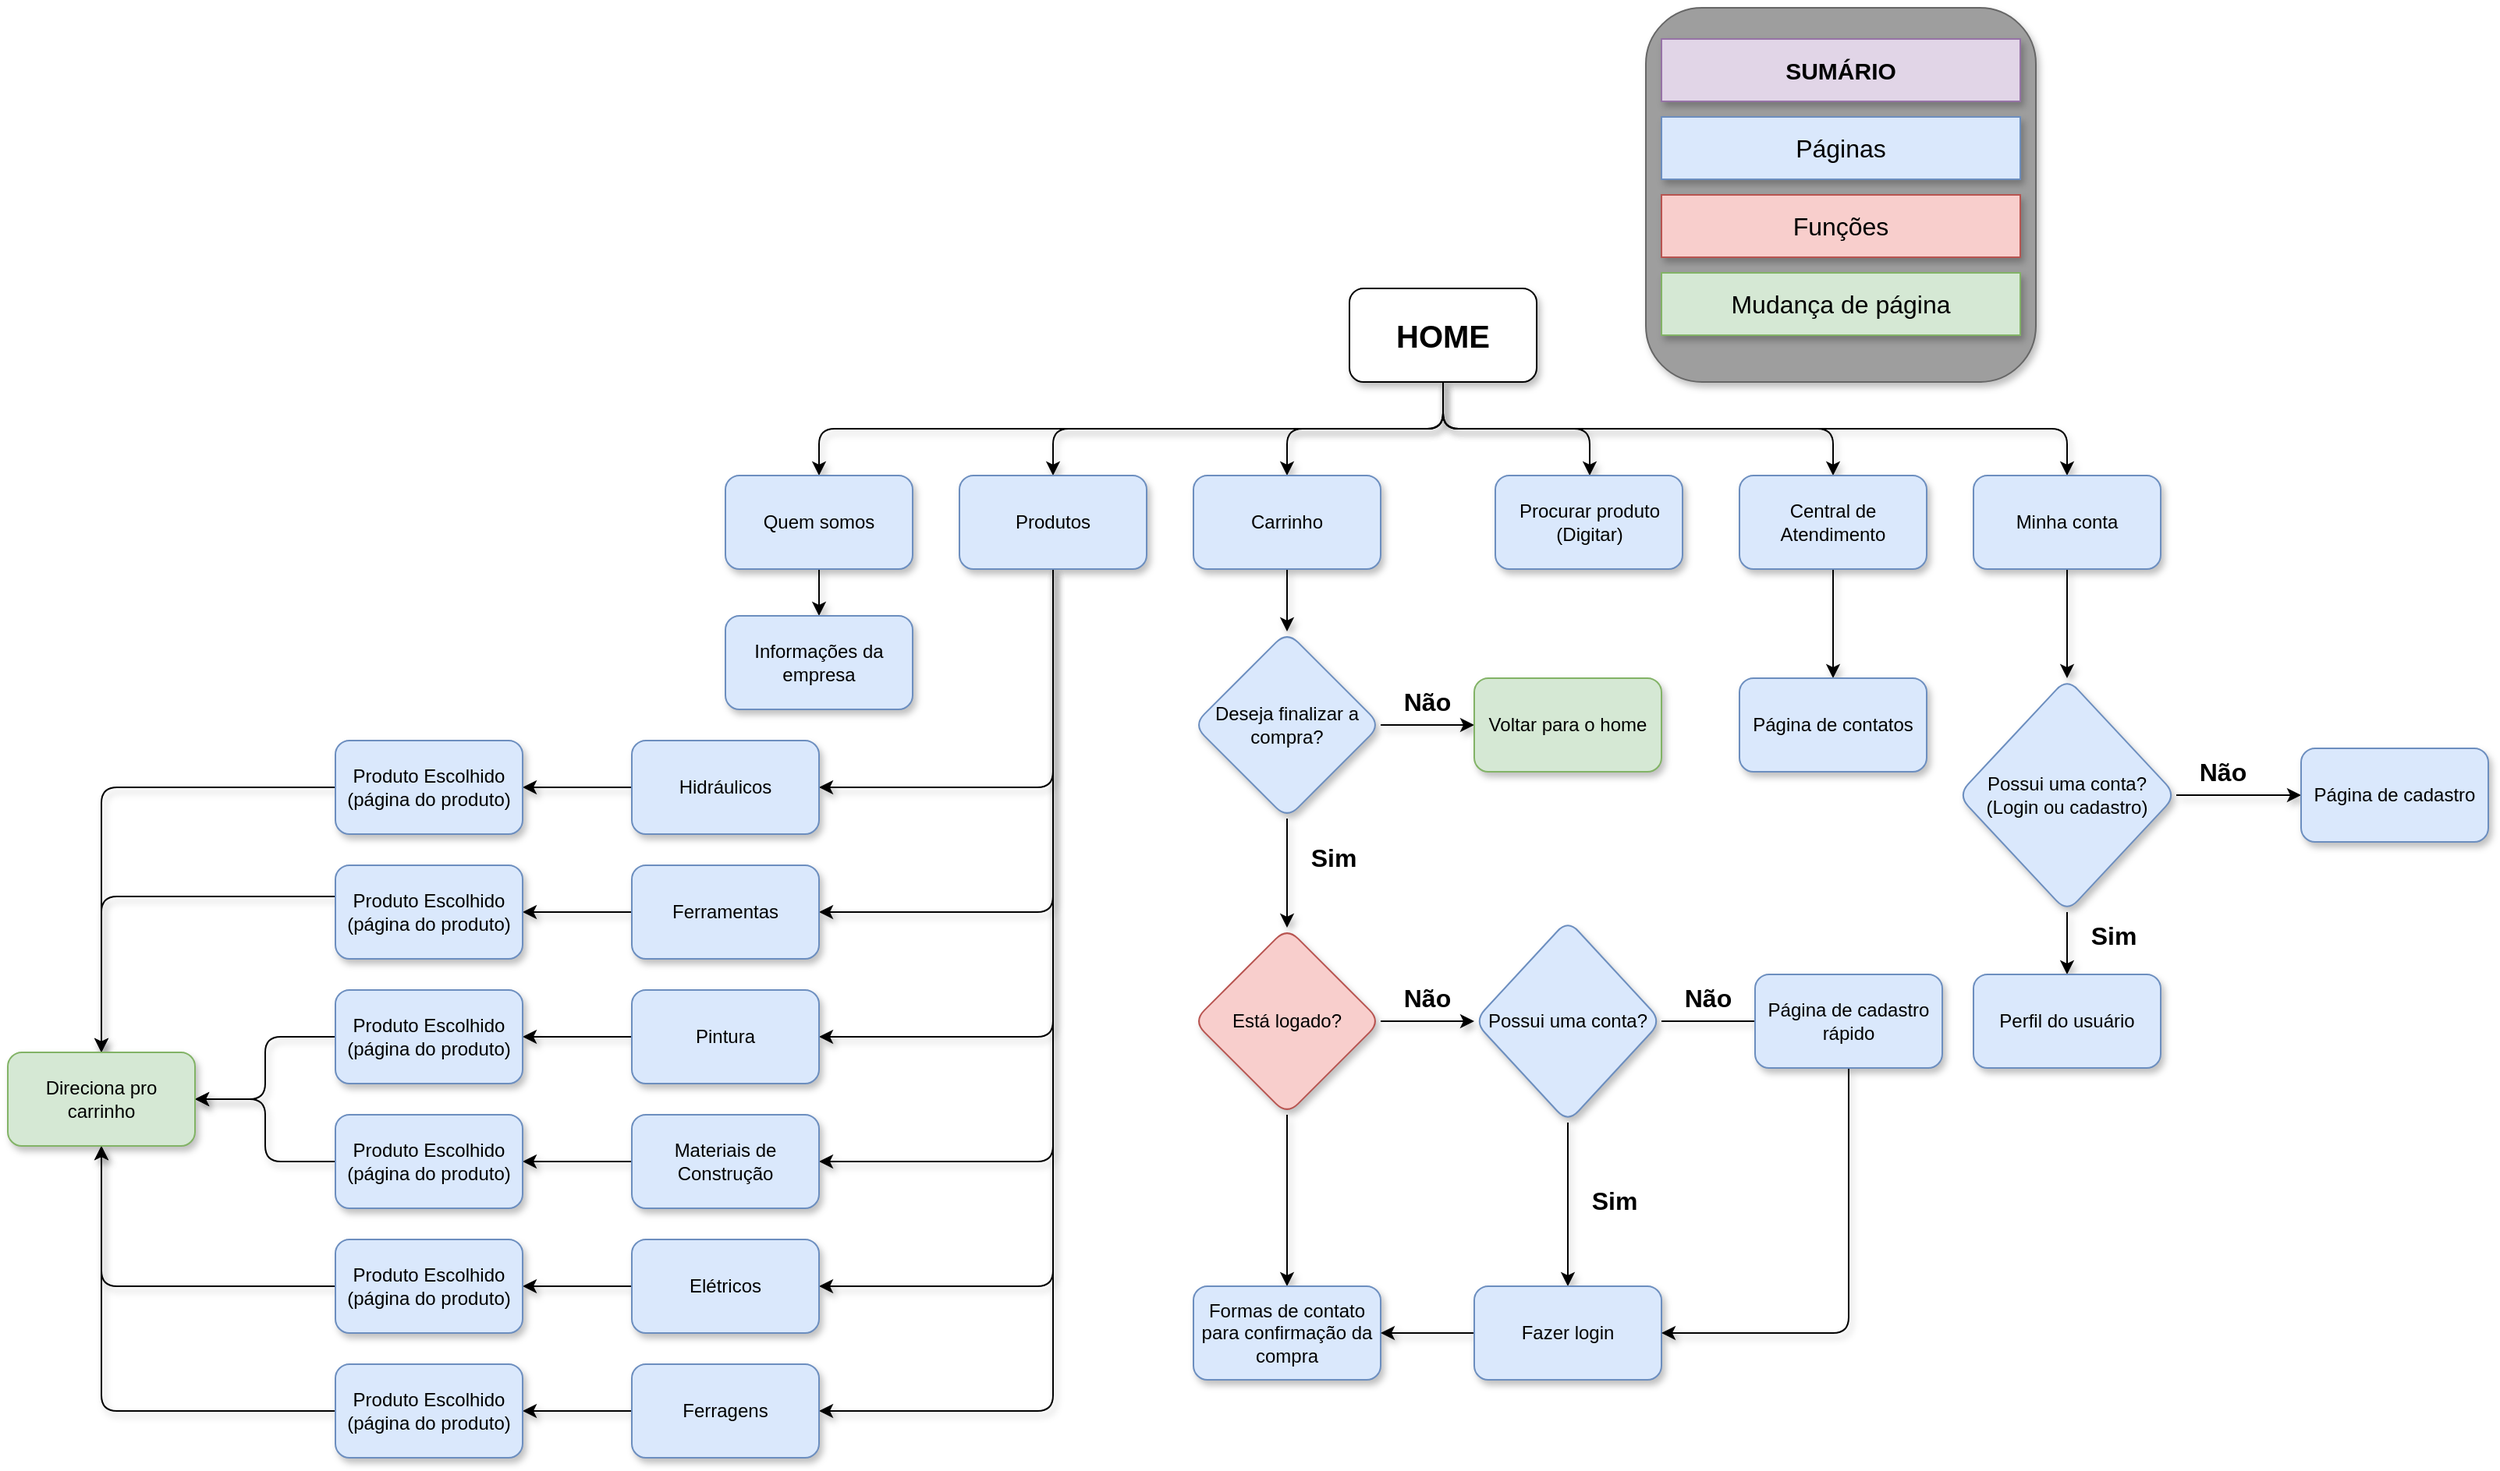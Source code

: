 <mxfile version="20.2.5" type="device"><diagram id="vp1Tlc3rm2ZmH9lqn494" name="Página-1"><mxGraphModel dx="2740" dy="2399" grid="1" gridSize="10" guides="1" tooltips="1" connect="1" arrows="1" fold="1" page="1" pageScale="1" pageWidth="827" pageHeight="1169" math="0" shadow="0"><root><mxCell id="0"/><mxCell id="1" parent="0"/><mxCell id="y5Axl8Yi8cPPEftT9jwH-130" value="" style="rounded=1;whiteSpace=wrap;html=1;fontSize=16;fillColor=#9E9E9E;fontColor=#333333;strokeColor=#666666;shadow=1;" vertex="1" parent="1"><mxGeometry x="510" y="-20" width="250" height="240" as="geometry"/></mxCell><mxCell id="y5Axl8Yi8cPPEftT9jwH-23" value="" style="edgeStyle=orthogonalEdgeStyle;orthogonalLoop=1;jettySize=auto;html=1;rounded=1;shadow=1;" edge="1" parent="1" source="y5Axl8Yi8cPPEftT9jwH-15" target="y5Axl8Yi8cPPEftT9jwH-22"><mxGeometry relative="1" as="geometry"><Array as="points"><mxPoint x="380" y="250"/><mxPoint x="-20" y="250"/></Array></mxGeometry></mxCell><mxCell id="y5Axl8Yi8cPPEftT9jwH-26" value="" style="edgeStyle=orthogonalEdgeStyle;orthogonalLoop=1;jettySize=auto;html=1;rounded=1;shadow=1;" edge="1" parent="1" source="y5Axl8Yi8cPPEftT9jwH-15" target="y5Axl8Yi8cPPEftT9jwH-25"><mxGeometry relative="1" as="geometry"><Array as="points"><mxPoint x="380" y="250"/><mxPoint x="130" y="250"/></Array></mxGeometry></mxCell><mxCell id="y5Axl8Yi8cPPEftT9jwH-28" value="" style="edgeStyle=orthogonalEdgeStyle;orthogonalLoop=1;jettySize=auto;html=1;rounded=1;shadow=1;" edge="1" parent="1" source="y5Axl8Yi8cPPEftT9jwH-15" target="y5Axl8Yi8cPPEftT9jwH-27"><mxGeometry relative="1" as="geometry"/></mxCell><mxCell id="y5Axl8Yi8cPPEftT9jwH-30" value="" style="edgeStyle=orthogonalEdgeStyle;orthogonalLoop=1;jettySize=auto;html=1;rounded=1;shadow=1;" edge="1" parent="1" source="y5Axl8Yi8cPPEftT9jwH-15" target="y5Axl8Yi8cPPEftT9jwH-29"><mxGeometry relative="1" as="geometry"><Array as="points"><mxPoint x="380" y="250"/><mxPoint x="474" y="250"/></Array></mxGeometry></mxCell><mxCell id="y5Axl8Yi8cPPEftT9jwH-32" value="" style="edgeStyle=orthogonalEdgeStyle;orthogonalLoop=1;jettySize=auto;html=1;rounded=1;shadow=1;" edge="1" parent="1" source="y5Axl8Yi8cPPEftT9jwH-15" target="y5Axl8Yi8cPPEftT9jwH-31"><mxGeometry relative="1" as="geometry"><Array as="points"><mxPoint x="380" y="250"/><mxPoint x="630" y="250"/></Array></mxGeometry></mxCell><mxCell id="y5Axl8Yi8cPPEftT9jwH-34" value="" style="edgeStyle=orthogonalEdgeStyle;rounded=1;orthogonalLoop=1;jettySize=auto;html=1;fontSize=12;endArrow=classic;endFill=1;shadow=1;" edge="1" parent="1" source="y5Axl8Yi8cPPEftT9jwH-15" target="y5Axl8Yi8cPPEftT9jwH-33"><mxGeometry relative="1" as="geometry"><Array as="points"><mxPoint x="380" y="250"/><mxPoint x="780" y="250"/></Array></mxGeometry></mxCell><mxCell id="y5Axl8Yi8cPPEftT9jwH-15" value="HOME" style="rounded=1;whiteSpace=wrap;html=1;fontStyle=1;fontSize=20;shadow=1;" vertex="1" parent="1"><mxGeometry x="320" y="160" width="120" height="60" as="geometry"/></mxCell><mxCell id="y5Axl8Yi8cPPEftT9jwH-125" value="" style="edgeStyle=orthogonalEdgeStyle;rounded=1;orthogonalLoop=1;jettySize=auto;html=1;fontSize=12;endArrow=classic;endFill=1;shadow=1;" edge="1" parent="1" source="y5Axl8Yi8cPPEftT9jwH-22" target="y5Axl8Yi8cPPEftT9jwH-124"><mxGeometry relative="1" as="geometry"/></mxCell><mxCell id="y5Axl8Yi8cPPEftT9jwH-22" value="Quem somos" style="rounded=1;whiteSpace=wrap;html=1;fillColor=#dae8fc;strokeColor=#6c8ebf;shadow=1;" vertex="1" parent="1"><mxGeometry x="-80" y="280" width="120" height="60" as="geometry"/></mxCell><mxCell id="y5Axl8Yi8cPPEftT9jwH-43" value="" style="edgeStyle=orthogonalEdgeStyle;rounded=1;orthogonalLoop=1;jettySize=auto;html=1;fontSize=12;endArrow=classic;endFill=1;shadow=1;" edge="1" parent="1" source="y5Axl8Yi8cPPEftT9jwH-25" target="y5Axl8Yi8cPPEftT9jwH-42"><mxGeometry relative="1" as="geometry"><Array as="points"><mxPoint x="130" y="560"/></Array></mxGeometry></mxCell><mxCell id="y5Axl8Yi8cPPEftT9jwH-45" value="" style="edgeStyle=orthogonalEdgeStyle;rounded=1;orthogonalLoop=1;jettySize=auto;html=1;fontSize=12;endArrow=classic;endFill=1;shadow=1;" edge="1" parent="1" source="y5Axl8Yi8cPPEftT9jwH-25" target="y5Axl8Yi8cPPEftT9jwH-44"><mxGeometry relative="1" as="geometry"><Array as="points"><mxPoint x="130" y="480"/></Array></mxGeometry></mxCell><mxCell id="y5Axl8Yi8cPPEftT9jwH-47" value="" style="edgeStyle=orthogonalEdgeStyle;rounded=1;orthogonalLoop=1;jettySize=auto;html=1;fontSize=12;endArrow=classic;endFill=1;shadow=1;" edge="1" parent="1" source="y5Axl8Yi8cPPEftT9jwH-25" target="y5Axl8Yi8cPPEftT9jwH-46"><mxGeometry relative="1" as="geometry"><Array as="points"><mxPoint x="130" y="720"/></Array></mxGeometry></mxCell><mxCell id="y5Axl8Yi8cPPEftT9jwH-49" value="" style="edgeStyle=orthogonalEdgeStyle;rounded=1;orthogonalLoop=1;jettySize=auto;html=1;fontSize=12;endArrow=classic;endFill=1;shadow=1;" edge="1" parent="1" source="y5Axl8Yi8cPPEftT9jwH-25" target="y5Axl8Yi8cPPEftT9jwH-48"><mxGeometry relative="1" as="geometry"><Array as="points"><mxPoint x="130" y="640"/></Array></mxGeometry></mxCell><mxCell id="y5Axl8Yi8cPPEftT9jwH-54" value="" style="edgeStyle=orthogonalEdgeStyle;rounded=1;orthogonalLoop=1;jettySize=auto;html=1;fontSize=12;endArrow=classic;endFill=1;shadow=1;" edge="1" parent="1" source="y5Axl8Yi8cPPEftT9jwH-25" target="y5Axl8Yi8cPPEftT9jwH-53"><mxGeometry relative="1" as="geometry"><Array as="points"><mxPoint x="130" y="800"/></Array></mxGeometry></mxCell><mxCell id="y5Axl8Yi8cPPEftT9jwH-66" value="" style="edgeStyle=orthogonalEdgeStyle;rounded=1;orthogonalLoop=1;jettySize=auto;html=1;fontSize=12;endArrow=classic;endFill=1;shadow=1;" edge="1" parent="1" source="y5Axl8Yi8cPPEftT9jwH-25" target="y5Axl8Yi8cPPEftT9jwH-65"><mxGeometry relative="1" as="geometry"><Array as="points"><mxPoint x="130" y="880"/></Array></mxGeometry></mxCell><mxCell id="y5Axl8Yi8cPPEftT9jwH-25" value="Produtos" style="rounded=1;whiteSpace=wrap;html=1;fillColor=#dae8fc;strokeColor=#6c8ebf;shadow=1;" vertex="1" parent="1"><mxGeometry x="70" y="280" width="120" height="60" as="geometry"/></mxCell><mxCell id="y5Axl8Yi8cPPEftT9jwH-79" value="" style="edgeStyle=orthogonalEdgeStyle;rounded=1;orthogonalLoop=1;jettySize=auto;html=1;fontSize=12;endArrow=classic;endFill=1;shadow=1;" edge="1" parent="1" source="y5Axl8Yi8cPPEftT9jwH-27" target="y5Axl8Yi8cPPEftT9jwH-78"><mxGeometry relative="1" as="geometry"/></mxCell><mxCell id="y5Axl8Yi8cPPEftT9jwH-27" value="Carrinho" style="rounded=1;whiteSpace=wrap;html=1;fillColor=#dae8fc;strokeColor=#6c8ebf;shadow=1;" vertex="1" parent="1"><mxGeometry x="220" y="280" width="120" height="60" as="geometry"/></mxCell><mxCell id="y5Axl8Yi8cPPEftT9jwH-29" value="Procurar produto (Digitar)" style="rounded=1;whiteSpace=wrap;html=1;fillColor=#dae8fc;strokeColor=#6c8ebf;shadow=1;" vertex="1" parent="1"><mxGeometry x="413.5" y="280" width="120" height="60" as="geometry"/></mxCell><mxCell id="y5Axl8Yi8cPPEftT9jwH-122" value="" style="edgeStyle=orthogonalEdgeStyle;rounded=1;orthogonalLoop=1;jettySize=auto;html=1;fontSize=12;endArrow=classic;endFill=1;shadow=1;" edge="1" parent="1" source="y5Axl8Yi8cPPEftT9jwH-31" target="y5Axl8Yi8cPPEftT9jwH-121"><mxGeometry relative="1" as="geometry"/></mxCell><mxCell id="y5Axl8Yi8cPPEftT9jwH-31" value="Central de Atendimento" style="rounded=1;whiteSpace=wrap;html=1;fillColor=#dae8fc;strokeColor=#6c8ebf;shadow=1;" vertex="1" parent="1"><mxGeometry x="570" y="280" width="120" height="60" as="geometry"/></mxCell><mxCell id="y5Axl8Yi8cPPEftT9jwH-103" value="" style="edgeStyle=orthogonalEdgeStyle;rounded=1;orthogonalLoop=1;jettySize=auto;html=1;fontSize=12;endArrow=classic;endFill=1;shadow=1;" edge="1" parent="1" source="y5Axl8Yi8cPPEftT9jwH-33" target="y5Axl8Yi8cPPEftT9jwH-102"><mxGeometry relative="1" as="geometry"/></mxCell><mxCell id="y5Axl8Yi8cPPEftT9jwH-33" value="Minha conta" style="rounded=1;whiteSpace=wrap;html=1;fillColor=#dae8fc;strokeColor=#6c8ebf;shadow=1;" vertex="1" parent="1"><mxGeometry x="720" y="280" width="120" height="60" as="geometry"/></mxCell><mxCell id="y5Axl8Yi8cPPEftT9jwH-61" style="edgeStyle=orthogonalEdgeStyle;rounded=1;orthogonalLoop=1;jettySize=auto;html=1;entryX=1;entryY=0.5;entryDx=0;entryDy=0;fontSize=12;endArrow=classic;endFill=1;shadow=1;" edge="1" parent="1" source="y5Axl8Yi8cPPEftT9jwH-42" target="y5Axl8Yi8cPPEftT9jwH-57"><mxGeometry relative="1" as="geometry"/></mxCell><mxCell id="y5Axl8Yi8cPPEftT9jwH-42" value="Ferramentas" style="rounded=1;whiteSpace=wrap;html=1;fillColor=#dae8fc;strokeColor=#6c8ebf;shadow=1;" vertex="1" parent="1"><mxGeometry x="-140" y="530" width="120" height="60" as="geometry"/></mxCell><mxCell id="y5Axl8Yi8cPPEftT9jwH-52" value="" style="edgeStyle=orthogonalEdgeStyle;rounded=1;orthogonalLoop=1;jettySize=auto;html=1;fontSize=12;endArrow=classic;endFill=1;shadow=1;" edge="1" parent="1" source="y5Axl8Yi8cPPEftT9jwH-44" target="y5Axl8Yi8cPPEftT9jwH-51"><mxGeometry relative="1" as="geometry"/></mxCell><mxCell id="y5Axl8Yi8cPPEftT9jwH-44" value="Hidráulicos" style="rounded=1;whiteSpace=wrap;html=1;fillColor=#dae8fc;strokeColor=#6c8ebf;shadow=1;" vertex="1" parent="1"><mxGeometry x="-140" y="450" width="120" height="60" as="geometry"/></mxCell><mxCell id="y5Axl8Yi8cPPEftT9jwH-63" style="edgeStyle=orthogonalEdgeStyle;rounded=1;orthogonalLoop=1;jettySize=auto;html=1;fontSize=12;endArrow=classic;endFill=1;entryX=1;entryY=0.5;entryDx=0;entryDy=0;shadow=1;" edge="1" parent="1" source="y5Axl8Yi8cPPEftT9jwH-46" target="y5Axl8Yi8cPPEftT9jwH-59"><mxGeometry relative="1" as="geometry"><mxPoint x="-210" y="620" as="targetPoint"/></mxGeometry></mxCell><mxCell id="y5Axl8Yi8cPPEftT9jwH-46" value="Materiais de Construção" style="rounded=1;whiteSpace=wrap;html=1;fillColor=#dae8fc;strokeColor=#6c8ebf;shadow=1;" vertex="1" parent="1"><mxGeometry x="-140" y="690" width="120" height="60" as="geometry"/></mxCell><mxCell id="y5Axl8Yi8cPPEftT9jwH-62" style="edgeStyle=orthogonalEdgeStyle;rounded=1;orthogonalLoop=1;jettySize=auto;html=1;entryX=1;entryY=0.5;entryDx=0;entryDy=0;fontSize=12;endArrow=classic;endFill=1;shadow=1;" edge="1" parent="1" source="y5Axl8Yi8cPPEftT9jwH-48" target="y5Axl8Yi8cPPEftT9jwH-58"><mxGeometry relative="1" as="geometry"/></mxCell><mxCell id="y5Axl8Yi8cPPEftT9jwH-48" value="Pintura" style="rounded=1;whiteSpace=wrap;html=1;fillColor=#dae8fc;strokeColor=#6c8ebf;shadow=1;" vertex="1" parent="1"><mxGeometry x="-140" y="610" width="120" height="60" as="geometry"/></mxCell><mxCell id="y5Axl8Yi8cPPEftT9jwH-71" value="" style="edgeStyle=orthogonalEdgeStyle;rounded=1;orthogonalLoop=1;jettySize=auto;html=1;fontSize=12;endArrow=classic;endFill=1;shadow=1;" edge="1" parent="1" source="y5Axl8Yi8cPPEftT9jwH-51" target="y5Axl8Yi8cPPEftT9jwH-70"><mxGeometry relative="1" as="geometry"/></mxCell><mxCell id="y5Axl8Yi8cPPEftT9jwH-51" value="Produto Escolhido (página do produto)" style="rounded=1;whiteSpace=wrap;html=1;fillColor=#dae8fc;strokeColor=#6c8ebf;shadow=1;" vertex="1" parent="1"><mxGeometry x="-330" y="450" width="120" height="60" as="geometry"/></mxCell><mxCell id="y5Axl8Yi8cPPEftT9jwH-64" value="" style="edgeStyle=orthogonalEdgeStyle;rounded=1;orthogonalLoop=1;jettySize=auto;html=1;fontSize=12;endArrow=classic;endFill=1;shadow=1;" edge="1" parent="1" source="y5Axl8Yi8cPPEftT9jwH-53" target="y5Axl8Yi8cPPEftT9jwH-60"><mxGeometry relative="1" as="geometry"/></mxCell><mxCell id="y5Axl8Yi8cPPEftT9jwH-53" value="Elétricos" style="rounded=1;whiteSpace=wrap;html=1;fillColor=#dae8fc;strokeColor=#6c8ebf;shadow=1;" vertex="1" parent="1"><mxGeometry x="-140" y="770" width="120" height="60" as="geometry"/></mxCell><mxCell id="y5Axl8Yi8cPPEftT9jwH-72" style="edgeStyle=orthogonalEdgeStyle;rounded=1;orthogonalLoop=1;jettySize=auto;html=1;fontSize=12;endArrow=classic;endFill=1;shadow=1;" edge="1" parent="1" source="y5Axl8Yi8cPPEftT9jwH-57" target="y5Axl8Yi8cPPEftT9jwH-70"><mxGeometry relative="1" as="geometry"><Array as="points"><mxPoint x="-480" y="550"/></Array></mxGeometry></mxCell><mxCell id="y5Axl8Yi8cPPEftT9jwH-57" value="Produto Escolhido (página do produto)" style="rounded=1;whiteSpace=wrap;html=1;fillColor=#dae8fc;strokeColor=#6c8ebf;shadow=1;" vertex="1" parent="1"><mxGeometry x="-330" y="530" width="120" height="60" as="geometry"/></mxCell><mxCell id="y5Axl8Yi8cPPEftT9jwH-73" style="edgeStyle=orthogonalEdgeStyle;rounded=1;orthogonalLoop=1;jettySize=auto;html=1;entryX=1;entryY=0.5;entryDx=0;entryDy=0;fontSize=12;endArrow=classic;endFill=1;shadow=1;" edge="1" parent="1" source="y5Axl8Yi8cPPEftT9jwH-58" target="y5Axl8Yi8cPPEftT9jwH-70"><mxGeometry relative="1" as="geometry"/></mxCell><mxCell id="y5Axl8Yi8cPPEftT9jwH-58" value="Produto Escolhido (página do produto)" style="rounded=1;whiteSpace=wrap;html=1;fillColor=#dae8fc;strokeColor=#6c8ebf;shadow=1;" vertex="1" parent="1"><mxGeometry x="-330" y="610" width="120" height="60" as="geometry"/></mxCell><mxCell id="y5Axl8Yi8cPPEftT9jwH-74" style="edgeStyle=orthogonalEdgeStyle;rounded=1;orthogonalLoop=1;jettySize=auto;html=1;fontSize=12;endArrow=classic;endFill=1;entryX=1;entryY=0.5;entryDx=0;entryDy=0;shadow=1;" edge="1" parent="1" source="y5Axl8Yi8cPPEftT9jwH-59" target="y5Axl8Yi8cPPEftT9jwH-70"><mxGeometry relative="1" as="geometry"><mxPoint x="-440" y="590" as="targetPoint"/></mxGeometry></mxCell><mxCell id="y5Axl8Yi8cPPEftT9jwH-59" value="Produto Escolhido (página do produto)" style="rounded=1;whiteSpace=wrap;html=1;fillColor=#dae8fc;strokeColor=#6c8ebf;shadow=1;" vertex="1" parent="1"><mxGeometry x="-330" y="690" width="120" height="60" as="geometry"/></mxCell><mxCell id="y5Axl8Yi8cPPEftT9jwH-75" style="edgeStyle=orthogonalEdgeStyle;rounded=1;orthogonalLoop=1;jettySize=auto;html=1;fontSize=12;endArrow=classic;endFill=1;entryX=0.5;entryY=1;entryDx=0;entryDy=0;shadow=1;" edge="1" parent="1" source="y5Axl8Yi8cPPEftT9jwH-60" target="y5Axl8Yi8cPPEftT9jwH-70"><mxGeometry relative="1" as="geometry"><mxPoint x="-510" y="620" as="targetPoint"/></mxGeometry></mxCell><mxCell id="y5Axl8Yi8cPPEftT9jwH-60" value="Produto Escolhido (página do produto)" style="rounded=1;whiteSpace=wrap;html=1;fillColor=#dae8fc;strokeColor=#6c8ebf;shadow=1;" vertex="1" parent="1"><mxGeometry x="-330" y="770" width="120" height="60" as="geometry"/></mxCell><mxCell id="y5Axl8Yi8cPPEftT9jwH-68" style="edgeStyle=orthogonalEdgeStyle;rounded=1;orthogonalLoop=1;jettySize=auto;html=1;entryX=1;entryY=0.5;entryDx=0;entryDy=0;fontSize=12;endArrow=classic;endFill=1;shadow=1;" edge="1" parent="1" source="y5Axl8Yi8cPPEftT9jwH-65" target="y5Axl8Yi8cPPEftT9jwH-67"><mxGeometry relative="1" as="geometry"/></mxCell><mxCell id="y5Axl8Yi8cPPEftT9jwH-65" value="Ferragens" style="rounded=1;whiteSpace=wrap;html=1;fillColor=#dae8fc;strokeColor=#6c8ebf;shadow=1;" vertex="1" parent="1"><mxGeometry x="-140" y="850" width="120" height="60" as="geometry"/></mxCell><mxCell id="y5Axl8Yi8cPPEftT9jwH-77" style="edgeStyle=orthogonalEdgeStyle;rounded=1;orthogonalLoop=1;jettySize=auto;html=1;entryX=0.5;entryY=1;entryDx=0;entryDy=0;fontSize=12;endArrow=classic;endFill=1;shadow=1;" edge="1" parent="1" source="y5Axl8Yi8cPPEftT9jwH-67" target="y5Axl8Yi8cPPEftT9jwH-70"><mxGeometry relative="1" as="geometry"/></mxCell><mxCell id="y5Axl8Yi8cPPEftT9jwH-67" value="Produto Escolhido (página do produto)" style="rounded=1;whiteSpace=wrap;html=1;fillColor=#dae8fc;strokeColor=#6c8ebf;shadow=1;" vertex="1" parent="1"><mxGeometry x="-330" y="850" width="120" height="60" as="geometry"/></mxCell><mxCell id="y5Axl8Yi8cPPEftT9jwH-70" value="Direciona pro carrinho" style="rounded=1;whiteSpace=wrap;html=1;fillColor=#d5e8d4;strokeColor=#82b366;shadow=1;" vertex="1" parent="1"><mxGeometry x="-540" y="650" width="120" height="60" as="geometry"/></mxCell><mxCell id="y5Axl8Yi8cPPEftT9jwH-83" style="edgeStyle=orthogonalEdgeStyle;rounded=1;orthogonalLoop=1;jettySize=auto;html=1;fontSize=12;endArrow=classic;endFill=1;shadow=1;" edge="1" parent="1" source="y5Axl8Yi8cPPEftT9jwH-78"><mxGeometry relative="1" as="geometry"><mxPoint x="280" y="570" as="targetPoint"/></mxGeometry></mxCell><mxCell id="y5Axl8Yi8cPPEftT9jwH-88" value="" style="edgeStyle=orthogonalEdgeStyle;rounded=1;orthogonalLoop=1;jettySize=auto;html=1;fontSize=12;endArrow=classic;endFill=1;shadow=1;" edge="1" parent="1" source="y5Axl8Yi8cPPEftT9jwH-78"><mxGeometry relative="1" as="geometry"><mxPoint x="400" y="440" as="targetPoint"/></mxGeometry></mxCell><mxCell id="y5Axl8Yi8cPPEftT9jwH-78" value="Deseja finalizar a compra?" style="rhombus;whiteSpace=wrap;html=1;rounded=1;fillColor=#dae8fc;strokeColor=#6c8ebf;shadow=1;" vertex="1" parent="1"><mxGeometry x="220" y="380" width="120" height="120" as="geometry"/></mxCell><mxCell id="y5Axl8Yi8cPPEftT9jwH-82" value="Não" style="text;html=1;strokeColor=none;fillColor=none;align=center;verticalAlign=middle;whiteSpace=wrap;rounded=0;fontSize=16;shadow=1;fontStyle=1" vertex="1" parent="1"><mxGeometry x="340" y="410" width="60" height="30" as="geometry"/></mxCell><mxCell id="y5Axl8Yi8cPPEftT9jwH-84" value="Sim" style="text;html=1;strokeColor=none;fillColor=none;align=center;verticalAlign=middle;whiteSpace=wrap;rounded=0;fontSize=16;shadow=1;fontStyle=1" vertex="1" parent="1"><mxGeometry x="280" y="510" width="60" height="30" as="geometry"/></mxCell><mxCell id="y5Axl8Yi8cPPEftT9jwH-95" style="edgeStyle=orthogonalEdgeStyle;rounded=1;orthogonalLoop=1;jettySize=auto;html=1;fontSize=12;endArrow=classic;endFill=1;shadow=1;" edge="1" parent="1" source="y5Axl8Yi8cPPEftT9jwH-89"><mxGeometry relative="1" as="geometry"><mxPoint x="400" y="630" as="targetPoint"/></mxGeometry></mxCell><mxCell id="y5Axl8Yi8cPPEftT9jwH-99" value="" style="edgeStyle=orthogonalEdgeStyle;rounded=1;orthogonalLoop=1;jettySize=auto;html=1;fontSize=12;endArrow=classic;endFill=1;shadow=1;" edge="1" parent="1" source="y5Axl8Yi8cPPEftT9jwH-89" target="y5Axl8Yi8cPPEftT9jwH-98"><mxGeometry relative="1" as="geometry"/></mxCell><mxCell id="y5Axl8Yi8cPPEftT9jwH-89" value="Está logado?" style="rhombus;whiteSpace=wrap;html=1;rounded=1;fillColor=#f8cecc;strokeColor=#b85450;shadow=1;" vertex="1" parent="1"><mxGeometry x="220" y="570" width="120" height="120" as="geometry"/></mxCell><mxCell id="y5Axl8Yi8cPPEftT9jwH-92" value="Voltar para o home" style="rounded=1;whiteSpace=wrap;html=1;fillColor=#d5e8d4;strokeColor=#82b366;shadow=1;" vertex="1" parent="1"><mxGeometry x="400" y="410" width="120" height="60" as="geometry"/></mxCell><mxCell id="y5Axl8Yi8cPPEftT9jwH-94" value="Não" style="text;html=1;strokeColor=none;fillColor=none;align=center;verticalAlign=middle;whiteSpace=wrap;rounded=0;fontSize=16;shadow=1;fontStyle=1" vertex="1" parent="1"><mxGeometry x="340" y="600" width="60" height="30" as="geometry"/></mxCell><mxCell id="y5Axl8Yi8cPPEftT9jwH-98" value="Formas de contato para confirmação da compra" style="whiteSpace=wrap;html=1;rounded=1;fillColor=#dae8fc;strokeColor=#6c8ebf;shadow=1;" vertex="1" parent="1"><mxGeometry x="220" y="800" width="120" height="60" as="geometry"/></mxCell><mxCell id="y5Axl8Yi8cPPEftT9jwH-104" style="edgeStyle=orthogonalEdgeStyle;rounded=1;orthogonalLoop=1;jettySize=auto;html=1;fontSize=12;endArrow=classic;endFill=1;entryX=0;entryY=0.5;entryDx=0;entryDy=0;shadow=1;" edge="1" parent="1" source="y5Axl8Yi8cPPEftT9jwH-102" target="y5Axl8Yi8cPPEftT9jwH-110"><mxGeometry relative="1" as="geometry"><mxPoint x="910" y="475" as="targetPoint"/></mxGeometry></mxCell><mxCell id="y5Axl8Yi8cPPEftT9jwH-106" style="edgeStyle=orthogonalEdgeStyle;rounded=1;orthogonalLoop=1;jettySize=auto;html=1;fontSize=12;endArrow=classic;endFill=1;entryX=0.5;entryY=0;entryDx=0;entryDy=0;shadow=1;" edge="1" parent="1" source="y5Axl8Yi8cPPEftT9jwH-102" target="y5Axl8Yi8cPPEftT9jwH-109"><mxGeometry relative="1" as="geometry"><mxPoint x="800" y="590" as="targetPoint"/></mxGeometry></mxCell><mxCell id="y5Axl8Yi8cPPEftT9jwH-102" value="Possui uma conta?&lt;br&gt;(Login ou cadastro)" style="rhombus;whiteSpace=wrap;html=1;rounded=1;fillColor=#dae8fc;strokeColor=#6c8ebf;shadow=1;sketch=0;" vertex="1" parent="1"><mxGeometry x="710" y="410" width="140" height="150" as="geometry"/></mxCell><mxCell id="y5Axl8Yi8cPPEftT9jwH-105" value="Não" style="text;html=1;strokeColor=none;fillColor=none;align=center;verticalAlign=middle;whiteSpace=wrap;rounded=0;fontSize=16;shadow=1;fontStyle=1" vertex="1" parent="1"><mxGeometry x="850" y="455" width="60" height="30" as="geometry"/></mxCell><mxCell id="y5Axl8Yi8cPPEftT9jwH-107" value="Sim" style="text;html=1;strokeColor=none;fillColor=none;align=center;verticalAlign=middle;whiteSpace=wrap;rounded=0;fontSize=16;shadow=1;fontStyle=1" vertex="1" parent="1"><mxGeometry x="780" y="560" width="60" height="30" as="geometry"/></mxCell><mxCell id="y5Axl8Yi8cPPEftT9jwH-109" value="Perfil do usuário" style="rounded=1;whiteSpace=wrap;html=1;fillColor=#dae8fc;strokeColor=#6c8ebf;shadow=1;" vertex="1" parent="1"><mxGeometry x="720" y="600" width="120" height="60" as="geometry"/></mxCell><mxCell id="y5Axl8Yi8cPPEftT9jwH-110" value="Página de cadastro" style="rounded=1;whiteSpace=wrap;html=1;fillColor=#dae8fc;strokeColor=#6c8ebf;shadow=1;" vertex="1" parent="1"><mxGeometry x="930" y="455" width="120" height="60" as="geometry"/></mxCell><mxCell id="y5Axl8Yi8cPPEftT9jwH-112" style="edgeStyle=orthogonalEdgeStyle;rounded=1;orthogonalLoop=1;jettySize=auto;html=1;fontSize=12;endArrow=classic;endFill=1;shadow=1;" edge="1" parent="1" source="y5Axl8Yi8cPPEftT9jwH-111"><mxGeometry relative="1" as="geometry"><mxPoint x="460" y="800" as="targetPoint"/></mxGeometry></mxCell><mxCell id="y5Axl8Yi8cPPEftT9jwH-116" style="edgeStyle=orthogonalEdgeStyle;rounded=1;orthogonalLoop=1;jettySize=auto;html=1;fontSize=12;endArrow=classic;endFill=1;shadow=1;" edge="1" parent="1" source="y5Axl8Yi8cPPEftT9jwH-111"><mxGeometry relative="1" as="geometry"><mxPoint x="590" y="630" as="targetPoint"/></mxGeometry></mxCell><mxCell id="y5Axl8Yi8cPPEftT9jwH-111" value="Possui uma conta?" style="rhombus;whiteSpace=wrap;html=1;rounded=1;fillColor=#dae8fc;strokeColor=#6c8ebf;shadow=1;" vertex="1" parent="1"><mxGeometry x="400" y="565" width="120" height="130" as="geometry"/></mxCell><mxCell id="y5Axl8Yi8cPPEftT9jwH-114" style="edgeStyle=orthogonalEdgeStyle;rounded=1;orthogonalLoop=1;jettySize=auto;html=1;fontSize=12;endArrow=classic;endFill=1;shadow=1;" edge="1" parent="1" source="y5Axl8Yi8cPPEftT9jwH-113" target="y5Axl8Yi8cPPEftT9jwH-98"><mxGeometry relative="1" as="geometry"/></mxCell><mxCell id="y5Axl8Yi8cPPEftT9jwH-113" value="Fazer login" style="whiteSpace=wrap;html=1;rounded=1;fillColor=#dae8fc;strokeColor=#6c8ebf;shadow=1;" vertex="1" parent="1"><mxGeometry x="400" y="800" width="120" height="60" as="geometry"/></mxCell><mxCell id="y5Axl8Yi8cPPEftT9jwH-115" value="Sim" style="text;html=1;strokeColor=none;fillColor=none;align=center;verticalAlign=middle;whiteSpace=wrap;rounded=0;fontSize=16;shadow=1;fontStyle=1" vertex="1" parent="1"><mxGeometry x="460" y="730" width="60" height="30" as="geometry"/></mxCell><mxCell id="y5Axl8Yi8cPPEftT9jwH-117" value="Não" style="text;html=1;strokeColor=none;fillColor=none;align=center;verticalAlign=middle;whiteSpace=wrap;rounded=0;fontSize=16;shadow=1;fontStyle=1" vertex="1" parent="1"><mxGeometry x="520" y="600" width="60" height="30" as="geometry"/></mxCell><mxCell id="y5Axl8Yi8cPPEftT9jwH-131" style="edgeStyle=orthogonalEdgeStyle;rounded=1;orthogonalLoop=1;jettySize=auto;html=1;entryX=1;entryY=0.5;entryDx=0;entryDy=0;shadow=1;fontSize=15;endArrow=classic;endFill=1;" edge="1" parent="1" source="y5Axl8Yi8cPPEftT9jwH-119" target="y5Axl8Yi8cPPEftT9jwH-113"><mxGeometry relative="1" as="geometry"><Array as="points"><mxPoint x="640" y="830"/></Array></mxGeometry></mxCell><mxCell id="y5Axl8Yi8cPPEftT9jwH-119" value="Página de cadastro rápido" style="rounded=1;whiteSpace=wrap;html=1;fillColor=#dae8fc;strokeColor=#6c8ebf;shadow=1;" vertex="1" parent="1"><mxGeometry x="580" y="600" width="120" height="60" as="geometry"/></mxCell><mxCell id="y5Axl8Yi8cPPEftT9jwH-121" value="Página de contatos" style="whiteSpace=wrap;html=1;fillColor=#dae8fc;strokeColor=#6c8ebf;rounded=1;shadow=1;" vertex="1" parent="1"><mxGeometry x="570" y="410" width="120" height="60" as="geometry"/></mxCell><mxCell id="y5Axl8Yi8cPPEftT9jwH-124" value="Informações da empresa" style="whiteSpace=wrap;html=1;fillColor=#dae8fc;strokeColor=#6c8ebf;rounded=1;shadow=1;" vertex="1" parent="1"><mxGeometry x="-80" y="370" width="120" height="60" as="geometry"/></mxCell><mxCell id="y5Axl8Yi8cPPEftT9jwH-126" value="SUMÁRIO" style="text;html=1;strokeColor=#9673a6;fillColor=#e1d5e7;align=center;verticalAlign=middle;whiteSpace=wrap;rounded=0;fontSize=15;fontStyle=1;shadow=1;" vertex="1" parent="1"><mxGeometry x="520" width="230" height="40" as="geometry"/></mxCell><mxCell id="y5Axl8Yi8cPPEftT9jwH-127" value="Páginas" style="text;html=1;strokeColor=#6c8ebf;fillColor=#dae8fc;align=center;verticalAlign=middle;whiteSpace=wrap;rounded=0;fontSize=16;fontStyle=0;shadow=1;" vertex="1" parent="1"><mxGeometry x="520" y="50" width="230" height="40" as="geometry"/></mxCell><mxCell id="y5Axl8Yi8cPPEftT9jwH-128" value="Funções" style="text;html=1;strokeColor=#b85450;fillColor=#f8cecc;align=center;verticalAlign=middle;whiteSpace=wrap;rounded=0;fontSize=16;fontStyle=0;shadow=1;" vertex="1" parent="1"><mxGeometry x="520" y="100" width="230" height="40" as="geometry"/></mxCell><mxCell id="y5Axl8Yi8cPPEftT9jwH-129" value="Mudança de página" style="text;html=1;strokeColor=#82b366;fillColor=#d5e8d4;align=center;verticalAlign=middle;whiteSpace=wrap;rounded=0;fontSize=16;fontStyle=0;shadow=1;" vertex="1" parent="1"><mxGeometry x="520" y="150" width="230" height="40" as="geometry"/></mxCell></root></mxGraphModel></diagram></mxfile>